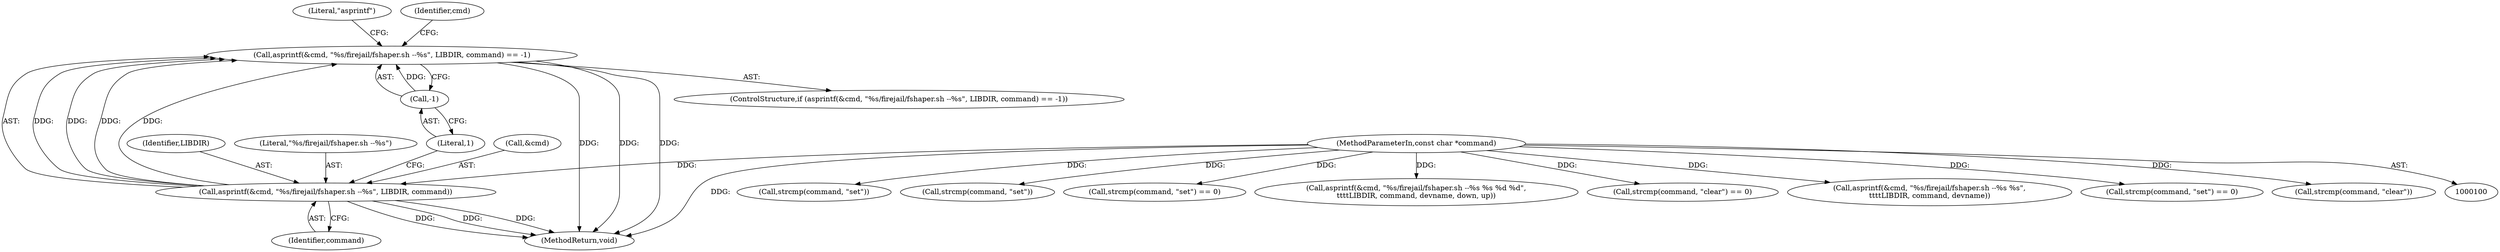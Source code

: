 digraph "0_firejail_5d43fdcd215203868d440ffc42036f5f5ffc89fc@API" {
"1000371" [label="(Call,asprintf(&cmd, \"%s/firejail/fshaper.sh --%s\", LIBDIR, command) == -1)"];
"1000372" [label="(Call,asprintf(&cmd, \"%s/firejail/fshaper.sh --%s\", LIBDIR, command))"];
"1000102" [label="(MethodParameterIn,const char *command)"];
"1000378" [label="(Call,-1)"];
"1000333" [label="(Call,strcmp(command, \"set\"))"];
"1000193" [label="(Call,strcmp(command, \"set\"))"];
"1000332" [label="(Call,strcmp(command, \"set\") == 0)"];
"1000340" [label="(Call,asprintf(&cmd, \"%s/firejail/fshaper.sh --%s %s %d %d\",\n\t\t\t\tLIBDIR, command, devname, down, up))"];
"1000204" [label="(Call,strcmp(command, \"clear\") == 0)"];
"1000357" [label="(Call,asprintf(&cmd, \"%s/firejail/fshaper.sh --%s %s\",\n\t\t\t\tLIBDIR, command, devname))"];
"1000376" [label="(Identifier,LIBDIR)"];
"1000375" [label="(Literal,\"%s/firejail/fshaper.sh --%s\")"];
"1000371" [label="(Call,asprintf(&cmd, \"%s/firejail/fshaper.sh --%s\", LIBDIR, command) == -1)"];
"1000377" [label="(Identifier,command)"];
"1000381" [label="(Literal,\"asprintf\")"];
"1000192" [label="(Call,strcmp(command, \"set\") == 0)"];
"1000205" [label="(Call,strcmp(command, \"clear\"))"];
"1000379" [label="(Literal,1)"];
"1000372" [label="(Call,asprintf(&cmd, \"%s/firejail/fshaper.sh --%s\", LIBDIR, command))"];
"1000373" [label="(Call,&cmd)"];
"1000378" [label="(Call,-1)"];
"1000370" [label="(ControlStructure,if (asprintf(&cmd, \"%s/firejail/fshaper.sh --%s\", LIBDIR, command) == -1))"];
"1000383" [label="(Identifier,cmd)"];
"1000428" [label="(MethodReturn,void)"];
"1000102" [label="(MethodParameterIn,const char *command)"];
"1000371" -> "1000370"  [label="AST: "];
"1000371" -> "1000378"  [label="CFG: "];
"1000372" -> "1000371"  [label="AST: "];
"1000378" -> "1000371"  [label="AST: "];
"1000381" -> "1000371"  [label="CFG: "];
"1000383" -> "1000371"  [label="CFG: "];
"1000371" -> "1000428"  [label="DDG: "];
"1000371" -> "1000428"  [label="DDG: "];
"1000371" -> "1000428"  [label="DDG: "];
"1000372" -> "1000371"  [label="DDG: "];
"1000372" -> "1000371"  [label="DDG: "];
"1000372" -> "1000371"  [label="DDG: "];
"1000372" -> "1000371"  [label="DDG: "];
"1000378" -> "1000371"  [label="DDG: "];
"1000372" -> "1000377"  [label="CFG: "];
"1000373" -> "1000372"  [label="AST: "];
"1000375" -> "1000372"  [label="AST: "];
"1000376" -> "1000372"  [label="AST: "];
"1000377" -> "1000372"  [label="AST: "];
"1000379" -> "1000372"  [label="CFG: "];
"1000372" -> "1000428"  [label="DDG: "];
"1000372" -> "1000428"  [label="DDG: "];
"1000372" -> "1000428"  [label="DDG: "];
"1000102" -> "1000372"  [label="DDG: "];
"1000102" -> "1000100"  [label="AST: "];
"1000102" -> "1000428"  [label="DDG: "];
"1000102" -> "1000192"  [label="DDG: "];
"1000102" -> "1000193"  [label="DDG: "];
"1000102" -> "1000204"  [label="DDG: "];
"1000102" -> "1000205"  [label="DDG: "];
"1000102" -> "1000332"  [label="DDG: "];
"1000102" -> "1000333"  [label="DDG: "];
"1000102" -> "1000340"  [label="DDG: "];
"1000102" -> "1000357"  [label="DDG: "];
"1000378" -> "1000379"  [label="CFG: "];
"1000379" -> "1000378"  [label="AST: "];
}
